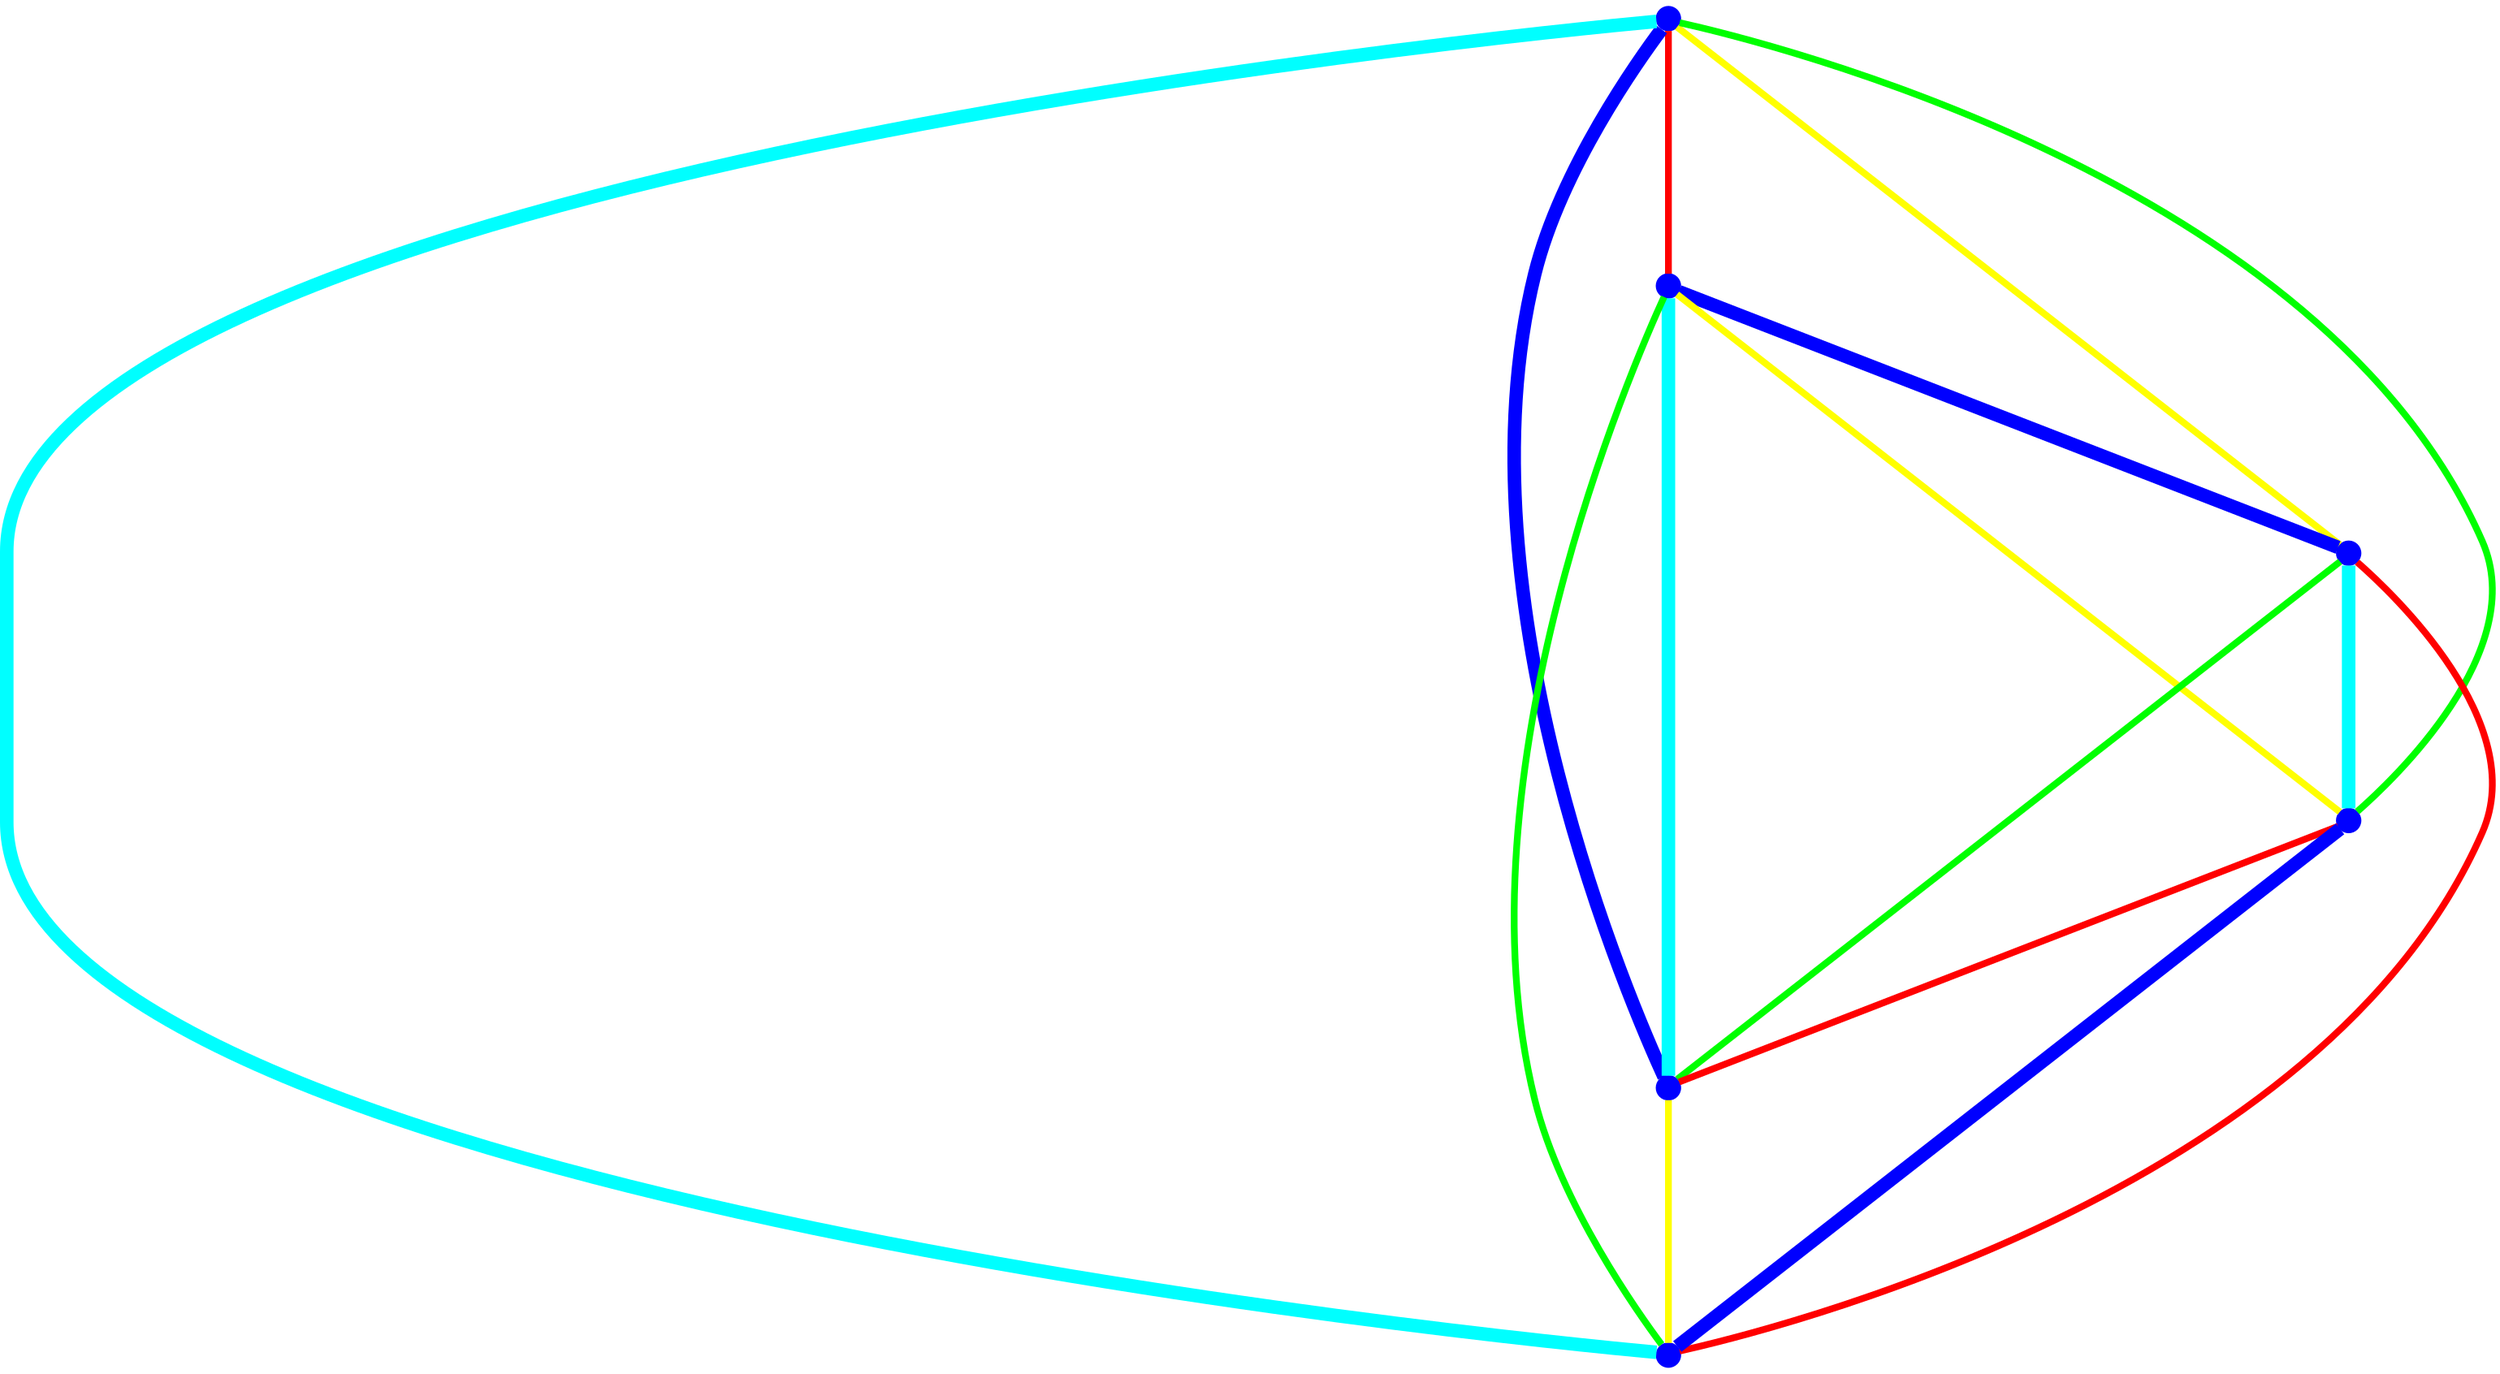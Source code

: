 graph {
ranksep=2
nodesep=2
node [label="" shape=circle style=filled fixedsize=true color=blue fillcolor=blue width=0.2];
"1" -- "2" [style="solid",penwidth="4",color="red"];
"1" -- "3" [style="solid",penwidth="4",color="yellow"];
"1" -- "4" [style="solid",penwidth="4",color="green"];
"1" -- "5" [style="solid",penwidth="8",color="blue"];
"1" -- "6" [style="solid",penwidth="8",color="cyan"];
"2" -- "3" [style="solid",penwidth="8",color="blue"];
"2" -- "4" [style="solid",penwidth="4",color="yellow"];
"2" -- "5" [style="solid",penwidth="8",color="cyan"];
"2" -- "6" [style="solid",penwidth="4",color="green"];
"3" -- "4" [style="solid",penwidth="8",color="cyan"];
"3" -- "5" [style="solid",penwidth="4",color="green"];
"3" -- "6" [style="solid",penwidth="4",color="red"];
"4" -- "5" [style="solid",penwidth="4",color="red"];
"4" -- "6" [style="solid",penwidth="8",color="blue"];
"5" -- "6" [style="solid",penwidth="4",color="yellow"];
}

